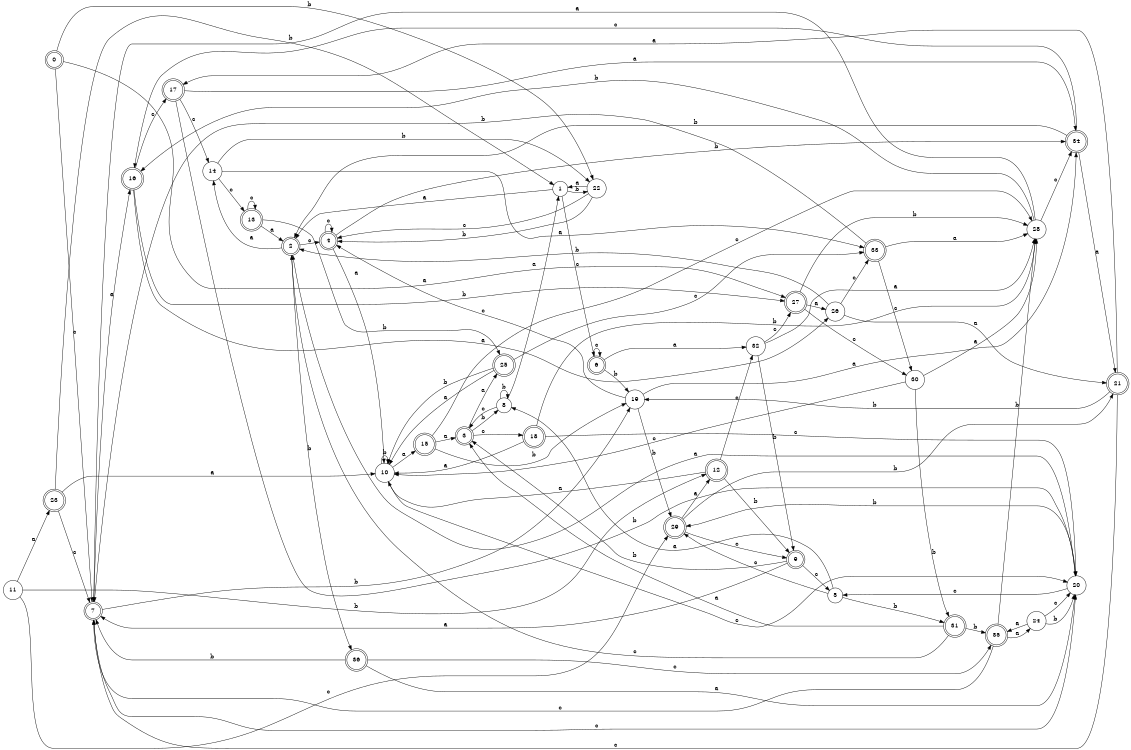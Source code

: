 digraph n30_4 {
__start0 [label="" shape="none"];

rankdir=LR;
size="8,5";

s0 [style="rounded,filled", color="black", fillcolor="white" shape="doublecircle", label="0"];
s1 [style="filled", color="black", fillcolor="white" shape="circle", label="1"];
s2 [style="rounded,filled", color="black", fillcolor="white" shape="doublecircle", label="2"];
s3 [style="rounded,filled", color="black", fillcolor="white" shape="doublecircle", label="3"];
s4 [style="rounded,filled", color="black", fillcolor="white" shape="doublecircle", label="4"];
s5 [style="filled", color="black", fillcolor="white" shape="circle", label="5"];
s6 [style="rounded,filled", color="black", fillcolor="white" shape="doublecircle", label="6"];
s7 [style="rounded,filled", color="black", fillcolor="white" shape="doublecircle", label="7"];
s8 [style="filled", color="black", fillcolor="white" shape="circle", label="8"];
s9 [style="rounded,filled", color="black", fillcolor="white" shape="doublecircle", label="9"];
s10 [style="filled", color="black", fillcolor="white" shape="circle", label="10"];
s11 [style="filled", color="black", fillcolor="white" shape="circle", label="11"];
s12 [style="rounded,filled", color="black", fillcolor="white" shape="doublecircle", label="12"];
s13 [style="rounded,filled", color="black", fillcolor="white" shape="doublecircle", label="13"];
s14 [style="filled", color="black", fillcolor="white" shape="circle", label="14"];
s15 [style="rounded,filled", color="black", fillcolor="white" shape="doublecircle", label="15"];
s16 [style="rounded,filled", color="black", fillcolor="white" shape="doublecircle", label="16"];
s17 [style="rounded,filled", color="black", fillcolor="white" shape="doublecircle", label="17"];
s18 [style="rounded,filled", color="black", fillcolor="white" shape="doublecircle", label="18"];
s19 [style="filled", color="black", fillcolor="white" shape="circle", label="19"];
s20 [style="filled", color="black", fillcolor="white" shape="circle", label="20"];
s21 [style="rounded,filled", color="black", fillcolor="white" shape="doublecircle", label="21"];
s22 [style="filled", color="black", fillcolor="white" shape="circle", label="22"];
s23 [style="rounded,filled", color="black", fillcolor="white" shape="doublecircle", label="23"];
s24 [style="filled", color="black", fillcolor="white" shape="circle", label="24"];
s25 [style="rounded,filled", color="black", fillcolor="white" shape="doublecircle", label="25"];
s26 [style="filled", color="black", fillcolor="white" shape="circle", label="26"];
s27 [style="rounded,filled", color="black", fillcolor="white" shape="doublecircle", label="27"];
s28 [style="filled", color="black", fillcolor="white" shape="circle", label="28"];
s29 [style="rounded,filled", color="black", fillcolor="white" shape="doublecircle", label="29"];
s30 [style="filled", color="black", fillcolor="white" shape="circle", label="30"];
s31 [style="rounded,filled", color="black", fillcolor="white" shape="doublecircle", label="31"];
s32 [style="filled", color="black", fillcolor="white" shape="circle", label="32"];
s33 [style="rounded,filled", color="black", fillcolor="white" shape="doublecircle", label="33"];
s34 [style="rounded,filled", color="black", fillcolor="white" shape="doublecircle", label="34"];
s35 [style="rounded,filled", color="black", fillcolor="white" shape="doublecircle", label="35"];
s36 [style="rounded,filled", color="black", fillcolor="white" shape="doublecircle", label="36"];
s0 -> s27 [label="a"];
s0 -> s22 [label="b"];
s0 -> s7 [label="c"];
s1 -> s2 [label="a"];
s1 -> s22 [label="b"];
s1 -> s6 [label="c"];
s2 -> s14 [label="a"];
s2 -> s36 [label="b"];
s2 -> s4 [label="c"];
s3 -> s25 [label="a"];
s3 -> s8 [label="b"];
s3 -> s18 [label="c"];
s4 -> s10 [label="a"];
s4 -> s34 [label="b"];
s4 -> s4 [label="c"];
s5 -> s8 [label="a"];
s5 -> s31 [label="b"];
s5 -> s29 [label="c"];
s6 -> s32 [label="a"];
s6 -> s19 [label="b"];
s6 -> s6 [label="c"];
s7 -> s16 [label="a"];
s7 -> s19 [label="b"];
s7 -> s20 [label="c"];
s8 -> s1 [label="a"];
s8 -> s8 [label="b"];
s8 -> s3 [label="c"];
s9 -> s7 [label="a"];
s9 -> s3 [label="b"];
s9 -> s5 [label="c"];
s10 -> s15 [label="a"];
s10 -> s10 [label="b"];
s10 -> s20 [label="c"];
s11 -> s23 [label="a"];
s11 -> s12 [label="b"];
s11 -> s29 [label="c"];
s12 -> s10 [label="a"];
s12 -> s9 [label="b"];
s12 -> s32 [label="c"];
s13 -> s2 [label="a"];
s13 -> s25 [label="b"];
s13 -> s13 [label="c"];
s14 -> s33 [label="a"];
s14 -> s22 [label="b"];
s14 -> s13 [label="c"];
s15 -> s3 [label="a"];
s15 -> s19 [label="b"];
s15 -> s28 [label="c"];
s16 -> s26 [label="a"];
s16 -> s27 [label="b"];
s16 -> s17 [label="c"];
s17 -> s34 [label="a"];
s17 -> s20 [label="b"];
s17 -> s14 [label="c"];
s18 -> s10 [label="a"];
s18 -> s28 [label="b"];
s18 -> s20 [label="c"];
s19 -> s34 [label="a"];
s19 -> s29 [label="b"];
s19 -> s4 [label="c"];
s20 -> s2 [label="a"];
s20 -> s29 [label="b"];
s20 -> s5 [label="c"];
s21 -> s17 [label="a"];
s21 -> s19 [label="b"];
s21 -> s7 [label="c"];
s22 -> s1 [label="a"];
s22 -> s4 [label="b"];
s22 -> s4 [label="c"];
s23 -> s10 [label="a"];
s23 -> s1 [label="b"];
s23 -> s7 [label="c"];
s24 -> s35 [label="a"];
s24 -> s20 [label="b"];
s24 -> s20 [label="c"];
s25 -> s10 [label="a"];
s25 -> s10 [label="b"];
s25 -> s33 [label="c"];
s26 -> s21 [label="a"];
s26 -> s2 [label="b"];
s26 -> s33 [label="c"];
s27 -> s26 [label="a"];
s27 -> s28 [label="b"];
s27 -> s30 [label="c"];
s28 -> s7 [label="a"];
s28 -> s16 [label="b"];
s28 -> s34 [label="c"];
s29 -> s12 [label="a"];
s29 -> s21 [label="b"];
s29 -> s9 [label="c"];
s30 -> s28 [label="a"];
s30 -> s31 [label="b"];
s30 -> s10 [label="c"];
s31 -> s3 [label="a"];
s31 -> s35 [label="b"];
s31 -> s2 [label="c"];
s32 -> s28 [label="a"];
s32 -> s9 [label="b"];
s32 -> s27 [label="c"];
s33 -> s28 [label="a"];
s33 -> s7 [label="b"];
s33 -> s30 [label="c"];
s34 -> s21 [label="a"];
s34 -> s2 [label="b"];
s34 -> s16 [label="c"];
s35 -> s24 [label="a"];
s35 -> s28 [label="b"];
s35 -> s7 [label="c"];
s36 -> s20 [label="a"];
s36 -> s7 [label="b"];
s36 -> s35 [label="c"];

}